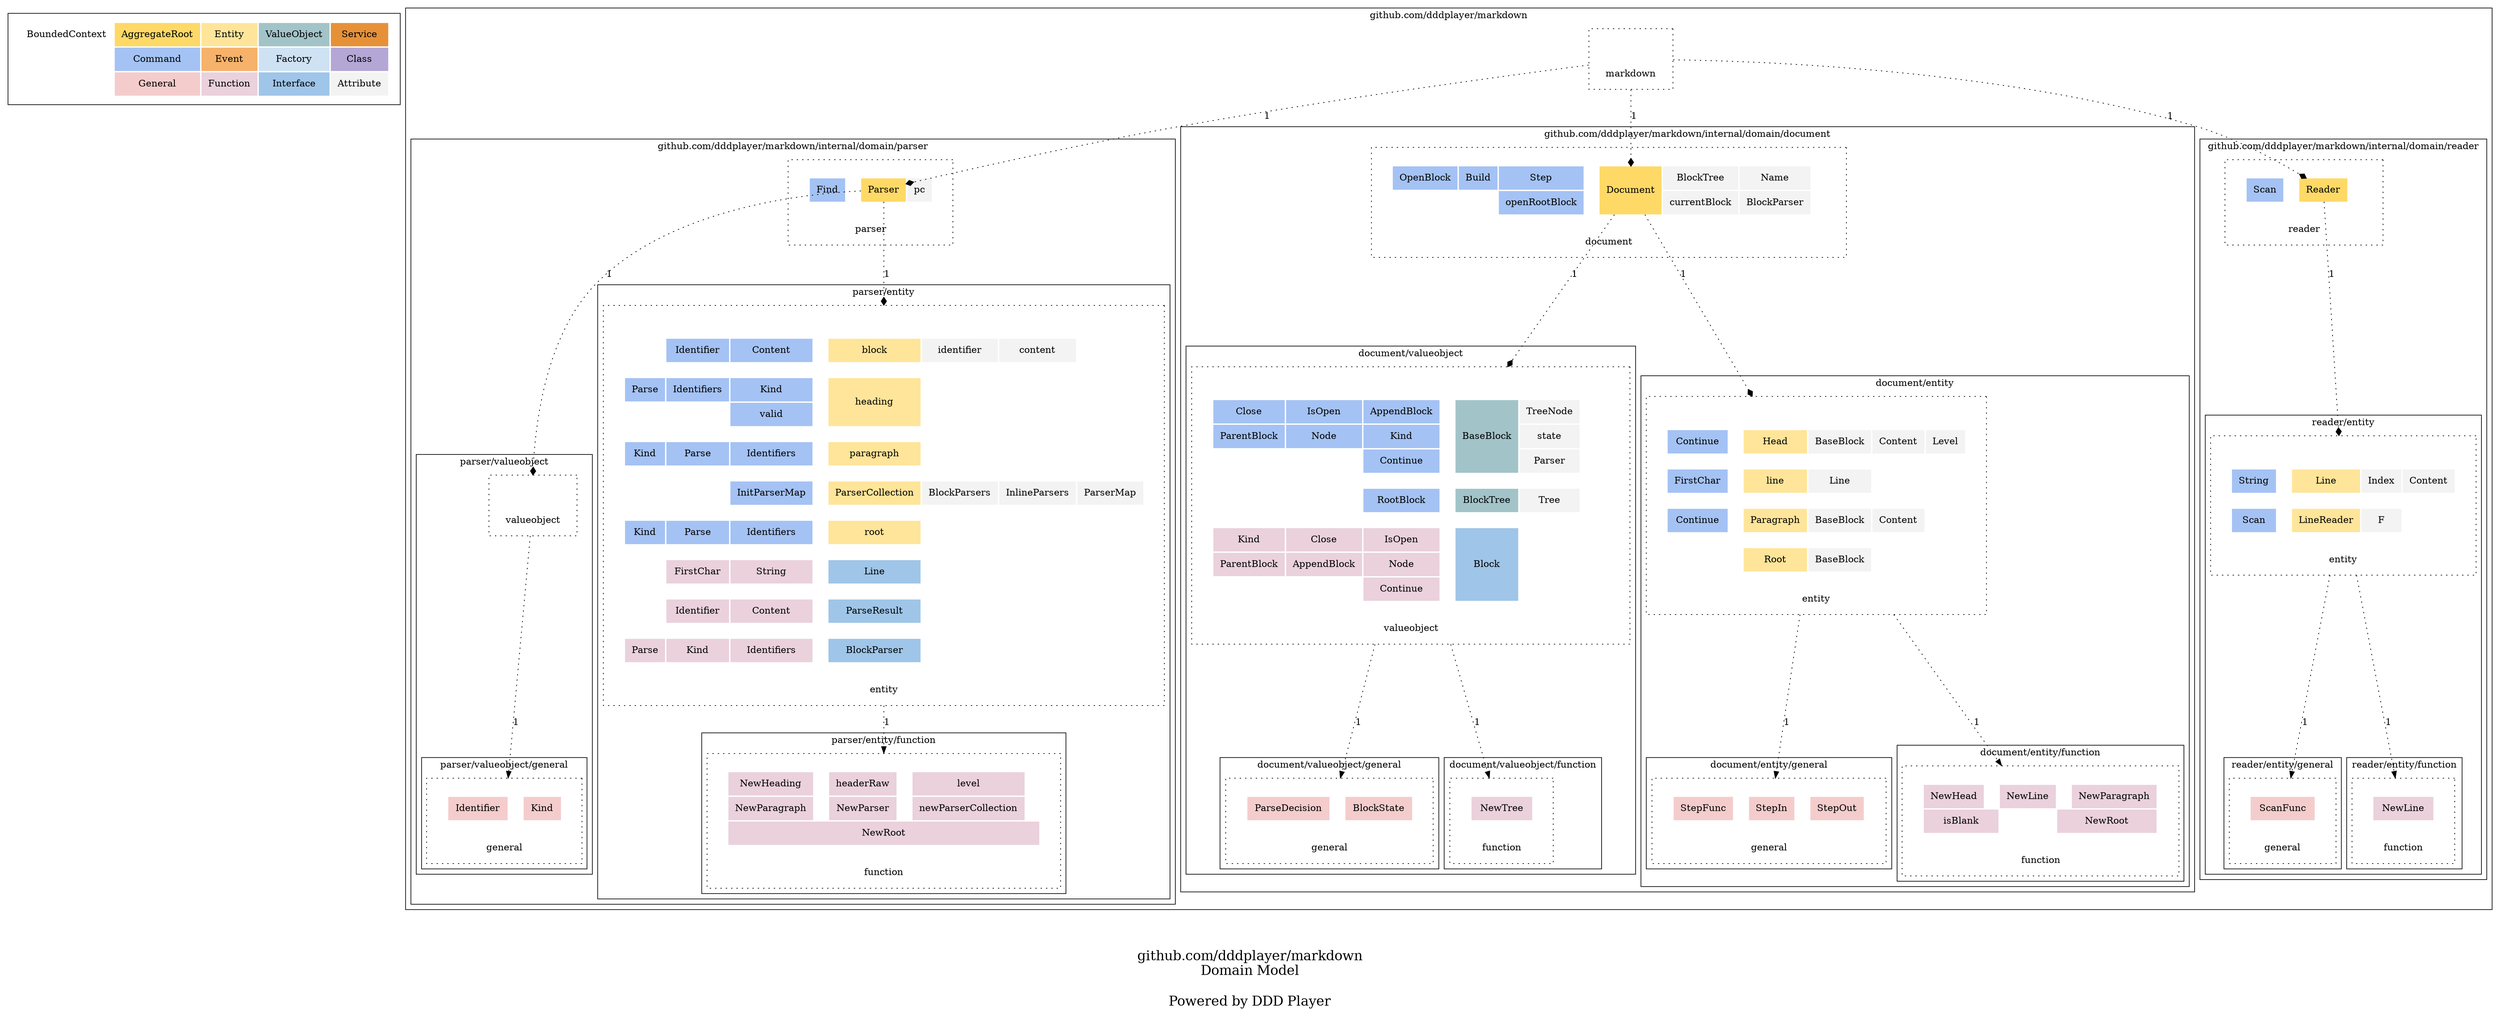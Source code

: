 digraph {
	node [style=dotted shape=rect]

    subgraph cluster_ddd_concept{
		node [color=white]

        ddd_concept [label=<
        <table border="0" cellpadding="10">
		<tr>
			<td bgcolor="#ffffff00" rowspan="1" colspan="1">BoundedContext</td>
			<td bgcolor="#ffd966ff" rowspan="1" colspan="1">AggregateRoot</td>
			<td bgcolor="#ffe599ff" rowspan="1" colspan="1">Entity</td>
			<td bgcolor="#a2c4c9ff" rowspan="1" colspan="1">ValueObject</td>
			<td bgcolor="#e69138ff" rowspan="1" colspan="1">Service</td>
		</tr>
		<tr>
			<td bgcolor="white" rowspan="1" colspan="1"></td>
			<td bgcolor="#a4c2f4ff" rowspan="1" colspan="1">Command</td>
			<td bgcolor="#f6b26bff" rowspan="1" colspan="1">Event</td>
			<td bgcolor="#cfe2f3ff" rowspan="1" colspan="1">Factory</td>
			<td bgcolor="#b4a7d6ff" rowspan="1" colspan="1">Class</td>
			
		</tr>
		<tr>
			<td bgcolor="white" rowspan="1" colspan="1"></td>
			<td bgcolor="#f4ccccff" rowspan="1" colspan="1">General</td>
			<td bgcolor="#ead1dcff" rowspan="1" colspan="1">Function</td>
			<td bgcolor="#9fc5e8ff" rowspan="1" colspan="1">Interface</td>
			<td bgcolor="#f3f3f3ff" rowspan="1" colspan="1">Attribute</td>
		</tr>
        </table>
        > ]
	}

    
		subgraph cluster_dcXRFqY {
	
		
    	dcXRFqY [label=<
        <table border="0" cellpadding="10">
			
				<tr>
		
			<td port="first_blank_row" bgcolor="white" rowspan="1" colspan="1"></td>
	</tr>
				<tr>
		
			<td port="" bgcolor="white" rowspan="1" colspan="1"></td>
	</tr>
				<tr>
		
			<td port="" bgcolor="white" rowspan="1" colspan="6">markdown</td>
	</tr>
        </table>
        > ]
	

	label = "github.com/dddplayer/markdown"

	
		subgraph cluster_deDS3Ut {
	
		
    	deDS3Ut [label=<
        <table border="0" cellpadding="10">
			
				<tr>
		
			<td port="first_blank_row" bgcolor="white" rowspan="1" colspan="1"></td>
	</tr>
				<tr>
		
			<td port="" bgcolor="white" rowspan="1" colspan="1"></td>
			<td port="ddVtCIW" bgcolor="#a4c2f4ff" rowspan="1" colspan="1">Find</td>
			<td port="" bgcolor="white" rowspan="1" colspan="1"></td>
			<td port="dels9Bm" bgcolor="#ffd966ff" rowspan="1" colspan="1">Parser</td>
			<td port="dcIDnks" bgcolor="#f3f3f3ff" rowspan="1" colspan="1">pc</td>
			<td port="" bgcolor="white" rowspan="1" colspan="1"></td>
	</tr>
				<tr>
		
			<td port="" bgcolor="white" rowspan="1" colspan="1"></td>
	</tr>
				<tr>
		
			<td port="" bgcolor="white" rowspan="1" colspan="6">parser</td>
	</tr>
        </table>
        > ]
	

	label = "github.com/dddplayer/markdown/internal/domain/parser"

	
		subgraph cluster_dcZ3jeV {
	
		
    	dcZ3jeV [label=<
        <table border="0" cellpadding="10">
			
				<tr>
		
			<td port="first_blank_row" bgcolor="white" rowspan="1" colspan="1"></td>
	</tr>
				<tr>
		
			<td port="" bgcolor="white" rowspan="1" colspan="1"></td>
	</tr>
				<tr>
		
			<td port="" bgcolor="white" rowspan="1" colspan="6">valueobject</td>
	</tr>
        </table>
        > ]
	

	label = "parser/valueobject"

	
		subgraph cluster_dQjFPA {
	
		
    	dQjFPA [label=<
        <table border="0" cellpadding="10">
			
				<tr>
		
			<td port="first_blank_row" bgcolor="white" rowspan="1" colspan="1"></td>
	</tr>
				<tr>
		
			<td port="" bgcolor="white" rowspan="1" colspan="1"></td>
			<td port="dedNNTn" bgcolor="#f4ccccff" rowspan="1" colspan="2">Identifier</td>
			<td port="" bgcolor="white" rowspan="1" colspan="1"></td>
			<td port="ddPXzJG" bgcolor="#f4ccccff" rowspan="1" colspan="2">Kind</td>
			<td port="" bgcolor="white" rowspan="1" colspan="1"></td>
	</tr>
				<tr>
		
			<td port="" bgcolor="white" rowspan="1" colspan="1"></td>
	</tr>
				<tr>
		
			<td port="" bgcolor="white" rowspan="1" colspan="7">general</td>
	</tr>
        </table>
        > ]
	

	label = "parser/valueobject/general"

	
    }
    }
		subgraph cluster_ddDgycm {
	
		
    	ddDgycm [label=<
        <table border="0" cellpadding="10">
			
				<tr>
		
			<td port="first_blank_row" bgcolor="white" rowspan="1" colspan="1"></td>
	</tr>
				<tr>
		
			<td port="" bgcolor="white" rowspan="1" colspan="1"></td>
	</tr>
				<tr>
		
			<td port="" bgcolor="white" rowspan="1" colspan="1"></td>
			<td port="" bgcolor="white" rowspan="1" colspan="1"></td>
			<td port="ddn7S2a" bgcolor="#a4c2f4ff" rowspan="1" colspan="1">Identifier</td>
			<td port="defxb5w" bgcolor="#a4c2f4ff" rowspan="1" colspan="1">Content</td>
			<td port="" bgcolor="white" rowspan="1" colspan="1"></td>
			<td port="ddhuHCw" bgcolor="#ffe599ff" rowspan="1" colspan="1">block</td>
			<td port="dcWz0xI" bgcolor="#f3f3f3ff" rowspan="1" colspan="1">identifier</td>
			<td port="dbgmxEG" bgcolor="#f3f3f3ff" rowspan="1" colspan="1">content</td>
			<td port="" bgcolor="white" rowspan="1" colspan="1"></td>
			<td port="" bgcolor="white" rowspan="1" colspan="1"></td>
	</tr>
				<tr>
		
			<td port="" bgcolor="white" rowspan="1" colspan="1"></td>
	</tr>
				<tr>
		
			<td port="" bgcolor="white" rowspan="1" colspan="1"></td>
			<td port="ddKYiDB" bgcolor="#a4c2f4ff" rowspan="1" colspan="1">Parse</td>
			<td port="dbOfUrC" bgcolor="#a4c2f4ff" rowspan="1" colspan="1">Identifiers</td>
			<td port="dbBCVxc" bgcolor="#a4c2f4ff" rowspan="1" colspan="1">Kind</td>
			<td port="" bgcolor="white" rowspan="1" colspan="1"></td>
			<td port="dPM8K9" bgcolor="#ffe599ff" rowspan="2" colspan="1">heading</td>
			<td port="" bgcolor="white" rowspan="1" colspan="1"></td>
			<td port="" bgcolor="white" rowspan="1" colspan="1"></td>
			<td port="" bgcolor="white" rowspan="1" colspan="1"></td>
			<td port="" bgcolor="white" rowspan="1" colspan="1"></td>
	</tr>
				<tr>
		
			<td port="" bgcolor="white" rowspan="1" colspan="1"></td>
			<td port="" bgcolor="white" rowspan="1" colspan="1"></td>
			<td port="" bgcolor="white" rowspan="1" colspan="1"></td>
			<td port="dg0YMe" bgcolor="#a4c2f4ff" rowspan="1" colspan="1">valid</td>
			<td port="" bgcolor="white" rowspan="1" colspan="1"></td>
			<td port="" bgcolor="white" rowspan="1" colspan="1"></td>
			<td port="" bgcolor="white" rowspan="1" colspan="1"></td>
			<td port="" bgcolor="white" rowspan="1" colspan="1"></td>
			<td port="" bgcolor="white" rowspan="1" colspan="1"></td>
	</tr>
				<tr>
		
			<td port="" bgcolor="white" rowspan="1" colspan="1"></td>
	</tr>
				<tr>
		
			<td port="" bgcolor="white" rowspan="1" colspan="1"></td>
			<td port="der9Xw0" bgcolor="#a4c2f4ff" rowspan="1" colspan="1">Kind</td>
			<td port="db5RjLt" bgcolor="#a4c2f4ff" rowspan="1" colspan="1">Parse</td>
			<td port="dcVGk3m" bgcolor="#a4c2f4ff" rowspan="1" colspan="1">Identifiers</td>
			<td port="" bgcolor="white" rowspan="1" colspan="1"></td>
			<td port="dbpcJiT" bgcolor="#ffe599ff" rowspan="1" colspan="1">paragraph</td>
			<td port="" bgcolor="white" rowspan="1" colspan="1"></td>
			<td port="" bgcolor="white" rowspan="1" colspan="1"></td>
			<td port="" bgcolor="white" rowspan="1" colspan="1"></td>
			<td port="" bgcolor="white" rowspan="1" colspan="1"></td>
	</tr>
				<tr>
		
			<td port="" bgcolor="white" rowspan="1" colspan="1"></td>
	</tr>
				<tr>
		
			<td port="" bgcolor="white" rowspan="1" colspan="1"></td>
			<td port="" bgcolor="white" rowspan="1" colspan="1"></td>
			<td port="" bgcolor="white" rowspan="1" colspan="1"></td>
			<td port="dsFz7Q" bgcolor="#a4c2f4ff" rowspan="1" colspan="1">InitParserMap</td>
			<td port="" bgcolor="white" rowspan="1" colspan="1"></td>
			<td port="ddO1Ey6" bgcolor="#ffe599ff" rowspan="1" colspan="1">ParserCollection</td>
			<td port="dd9EiCe" bgcolor="#f3f3f3ff" rowspan="1" colspan="1">BlockParsers</td>
			<td port="dbMfhj0" bgcolor="#f3f3f3ff" rowspan="1" colspan="1">InlineParsers</td>
			<td port="ddYluRK" bgcolor="#f3f3f3ff" rowspan="1" colspan="1">ParserMap</td>
			<td port="" bgcolor="white" rowspan="1" colspan="1"></td>
	</tr>
				<tr>
		
			<td port="" bgcolor="white" rowspan="1" colspan="1"></td>
	</tr>
				<tr>
		
			<td port="" bgcolor="white" rowspan="1" colspan="1"></td>
			<td port="ddp1xYW" bgcolor="#a4c2f4ff" rowspan="1" colspan="1">Kind</td>
			<td port="d46CE9" bgcolor="#a4c2f4ff" rowspan="1" colspan="1">Parse</td>
			<td port="dbgTNck" bgcolor="#a4c2f4ff" rowspan="1" colspan="1">Identifiers</td>
			<td port="" bgcolor="white" rowspan="1" colspan="1"></td>
			<td port="dcvYPN" bgcolor="#ffe599ff" rowspan="1" colspan="1">root</td>
			<td port="" bgcolor="white" rowspan="1" colspan="1"></td>
			<td port="" bgcolor="white" rowspan="1" colspan="1"></td>
			<td port="" bgcolor="white" rowspan="1" colspan="1"></td>
			<td port="" bgcolor="white" rowspan="1" colspan="1"></td>
	</tr>
				<tr>
		
			<td port="" bgcolor="white" rowspan="1" colspan="1"></td>
	</tr>
				<tr>
		
			<td port="" bgcolor="white" rowspan="1" colspan="1"></td>
			<td port="" bgcolor="white" rowspan="1" colspan="1"></td>
			<td port="dbwfPlK" bgcolor="#ead1dcff" rowspan="1" colspan="1">FirstChar</td>
			<td port="dJT6yb" bgcolor="#ead1dcff" rowspan="1" colspan="1">String</td>
			<td port="" bgcolor="white" rowspan="1" colspan="1"></td>
			<td port="dwHSw7" bgcolor="#9fc5e8ff" rowspan="1" colspan="1">Line</td>
			<td port="" bgcolor="white" rowspan="1" colspan="1"></td>
			<td port="" bgcolor="white" rowspan="1" colspan="1"></td>
			<td port="" bgcolor="white" rowspan="1" colspan="1"></td>
			<td port="" bgcolor="white" rowspan="1" colspan="1"></td>
	</tr>
				<tr>
		
			<td port="" bgcolor="white" rowspan="1" colspan="1"></td>
	</tr>
				<tr>
		
			<td port="" bgcolor="white" rowspan="1" colspan="1"></td>
			<td port="" bgcolor="white" rowspan="1" colspan="1"></td>
			<td port="dbbpLM9" bgcolor="#ead1dcff" rowspan="1" colspan="1">Identifier</td>
			<td port="dccsAjP" bgcolor="#ead1dcff" rowspan="1" colspan="1">Content</td>
			<td port="" bgcolor="white" rowspan="1" colspan="1"></td>
			<td port="dc0sMT3" bgcolor="#9fc5e8ff" rowspan="1" colspan="1">ParseResult</td>
			<td port="" bgcolor="white" rowspan="1" colspan="1"></td>
			<td port="" bgcolor="white" rowspan="1" colspan="1"></td>
			<td port="" bgcolor="white" rowspan="1" colspan="1"></td>
			<td port="" bgcolor="white" rowspan="1" colspan="1"></td>
	</tr>
				<tr>
		
			<td port="" bgcolor="white" rowspan="1" colspan="1"></td>
	</tr>
				<tr>
		
			<td port="" bgcolor="white" rowspan="1" colspan="1"></td>
			<td port="ddrSOrd" bgcolor="#ead1dcff" rowspan="1" colspan="1">Parse</td>
			<td port="dcdrFFA" bgcolor="#ead1dcff" rowspan="1" colspan="1">Kind</td>
			<td port="demLwjm" bgcolor="#ead1dcff" rowspan="1" colspan="1">Identifiers</td>
			<td port="" bgcolor="white" rowspan="1" colspan="1"></td>
			<td port="ddHKdi5" bgcolor="#9fc5e8ff" rowspan="1" colspan="1">BlockParser</td>
			<td port="" bgcolor="white" rowspan="1" colspan="1"></td>
			<td port="" bgcolor="white" rowspan="1" colspan="1"></td>
			<td port="" bgcolor="white" rowspan="1" colspan="1"></td>
			<td port="" bgcolor="white" rowspan="1" colspan="1"></td>
	</tr>
				<tr>
		
			<td port="" bgcolor="white" rowspan="1" colspan="1"></td>
	</tr>
				<tr>
		
			<td port="" bgcolor="white" rowspan="1" colspan="10">entity</td>
	</tr>
        </table>
        > ]
	

	label = "parser/entity"

	
		subgraph cluster_ddn3Ohp {
	
		
    	ddn3Ohp [label=<
        <table border="0" cellpadding="10">
			
				<tr>
		
			<td port="first_blank_row" bgcolor="white" rowspan="1" colspan="1"></td>
	</tr>
				<tr>
		
			<td port="" bgcolor="white" rowspan="1" colspan="1"></td>
			<td port="dc2UIsv" bgcolor="#ead1dcff" rowspan="1" colspan="1">NewHeading</td>
			<td port="" bgcolor="white" rowspan="1" colspan="1"></td>
			<td port="dd4aE9y" bgcolor="#ead1dcff" rowspan="1" colspan="1">headerRaw</td>
			<td port="" bgcolor="white" rowspan="1" colspan="1"></td>
			<td port="dd1ItSz" bgcolor="#ead1dcff" rowspan="1" colspan="1">level</td>
			<td port="" bgcolor="white" rowspan="1" colspan="1"></td>
	</tr>
				<tr>
		
			<td port="" bgcolor="white" rowspan="1" colspan="1"></td>
			<td port="dccblPd" bgcolor="#ead1dcff" rowspan="1" colspan="1">NewParagraph</td>
			<td port="" bgcolor="white" rowspan="1" colspan="1"></td>
			<td port="ddvXwkI" bgcolor="#ead1dcff" rowspan="1" colspan="1">NewParser</td>
			<td port="" bgcolor="white" rowspan="1" colspan="1"></td>
			<td port="dbTKzH0" bgcolor="#ead1dcff" rowspan="1" colspan="1">newParserCollection</td>
			<td port="" bgcolor="white" rowspan="1" colspan="1"></td>
	</tr>
				<tr>
		
			<td port="" bgcolor="white" rowspan="1" colspan="1"></td>
			<td port="dd1qCVN" bgcolor="#ead1dcff" rowspan="1" colspan="6">NewRoot</td>
			<td port="" bgcolor="white" rowspan="1" colspan="1"></td>
	</tr>
				<tr>
		
			<td port="" bgcolor="white" rowspan="1" colspan="1"></td>
	</tr>
				<tr>
		
			<td port="" bgcolor="white" rowspan="1" colspan="8">function</td>
	</tr>
        </table>
        > ]
	

	label = "parser/entity/function"

	
    }
    }
    }
		subgraph cluster_dbWrsun {
	
		
    	dbWrsun [label=<
        <table border="0" cellpadding="10">
			
				<tr>
		
			<td port="first_blank_row" bgcolor="white" rowspan="1" colspan="1"></td>
	</tr>
				<tr>
		
			<td port="" bgcolor="white" rowspan="1" colspan="1"></td>
			<td port="degLShM" bgcolor="#a4c2f4ff" rowspan="1" colspan="1">OpenBlock</td>
			<td port="ddGSn9p" bgcolor="#a4c2f4ff" rowspan="1" colspan="1">Build</td>
			<td port="def0c21" bgcolor="#a4c2f4ff" rowspan="1" colspan="1">Step</td>
			<td port="" bgcolor="white" rowspan="1" colspan="1"></td>
			<td port="ddmmAHi" bgcolor="#ffd966ff" rowspan="2" colspan="1">Document</td>
			<td port="dbBuszM" bgcolor="#f3f3f3ff" rowspan="1" colspan="1">BlockTree</td>
			<td port="dehsg5c" bgcolor="#f3f3f3ff" rowspan="1" colspan="1">Name</td>
			<td port="" bgcolor="white" rowspan="1" colspan="1"></td>
			<td port="" bgcolor="white" rowspan="1" colspan="1"></td>
	</tr>
				<tr>
		
			<td port="" bgcolor="white" rowspan="1" colspan="1"></td>
			<td port="" bgcolor="white" rowspan="1" colspan="1"></td>
			<td port="" bgcolor="white" rowspan="1" colspan="1"></td>
			<td port="dRMPN2" bgcolor="#a4c2f4ff" rowspan="1" colspan="1">openRootBlock</td>
			<td port="" bgcolor="white" rowspan="1" colspan="1"></td>
			<td port="dKViVB" bgcolor="#f3f3f3ff" rowspan="1" colspan="1">currentBlock</td>
			<td port="dbJ192l" bgcolor="#f3f3f3ff" rowspan="1" colspan="1">BlockParser</td>
			<td port="" bgcolor="white" rowspan="1" colspan="1"></td>
			<td port="" bgcolor="white" rowspan="1" colspan="1"></td>
	</tr>
				<tr>
		
			<td port="" bgcolor="white" rowspan="1" colspan="1"></td>
	</tr>
				<tr>
		
			<td port="" bgcolor="white" rowspan="1" colspan="10">document</td>
	</tr>
        </table>
        > ]
	

	label = "github.com/dddplayer/markdown/internal/domain/document"

	
		subgraph cluster_dePZUtZ {
	
		
    	dePZUtZ [label=<
        <table border="0" cellpadding="10">
			
				<tr>
		
			<td port="first_blank_row" bgcolor="white" rowspan="1" colspan="1"></td>
	</tr>
				<tr>
		
			<td port="" bgcolor="white" rowspan="1" colspan="1"></td>
	</tr>
				<tr>
		
			<td port="" bgcolor="white" rowspan="1" colspan="1"></td>
			<td port="dwUicd" bgcolor="#a4c2f4ff" rowspan="1" colspan="1">Close</td>
			<td port="dcNyEt7" bgcolor="#a4c2f4ff" rowspan="1" colspan="1">IsOpen</td>
			<td port="dPDXji" bgcolor="#a4c2f4ff" rowspan="1" colspan="1">AppendBlock</td>
			<td port="" bgcolor="white" rowspan="1" colspan="1"></td>
			<td port="deOh6a0" bgcolor="#a2c4c9ff" rowspan="3" colspan="1">BaseBlock</td>
			<td port="duPPoH" bgcolor="#f3f3f3ff" rowspan="1" colspan="1">TreeNode</td>
			<td port="" bgcolor="white" rowspan="1" colspan="1"></td>
			<td port="" bgcolor="white" rowspan="1" colspan="1"></td>
			<td port="" bgcolor="white" rowspan="1" colspan="1"></td>
	</tr>
				<tr>
		
			<td port="" bgcolor="white" rowspan="1" colspan="1"></td>
			<td port="dRJjNO" bgcolor="#a4c2f4ff" rowspan="1" colspan="1">ParentBlock</td>
			<td port="ddjauDJ" bgcolor="#a4c2f4ff" rowspan="1" colspan="1">Node</td>
			<td port="dbskFDT" bgcolor="#a4c2f4ff" rowspan="1" colspan="1">Kind</td>
			<td port="" bgcolor="white" rowspan="1" colspan="1"></td>
			<td port="dcIhUDS" bgcolor="#f3f3f3ff" rowspan="1" colspan="1">state</td>
			<td port="" bgcolor="white" rowspan="1" colspan="1"></td>
			<td port="" bgcolor="white" rowspan="1" colspan="1"></td>
			<td port="" bgcolor="white" rowspan="1" colspan="1"></td>
	</tr>
				<tr>
		
			<td port="" bgcolor="white" rowspan="1" colspan="1"></td>
			<td port="" bgcolor="white" rowspan="1" colspan="1"></td>
			<td port="" bgcolor="white" rowspan="1" colspan="1"></td>
			<td port="dcKLRFA" bgcolor="#a4c2f4ff" rowspan="1" colspan="1">Continue</td>
			<td port="" bgcolor="white" rowspan="1" colspan="1"></td>
			<td port="dKLRtq" bgcolor="#f3f3f3ff" rowspan="1" colspan="1">Parser</td>
			<td port="" bgcolor="white" rowspan="1" colspan="1"></td>
			<td port="" bgcolor="white" rowspan="1" colspan="1"></td>
			<td port="" bgcolor="white" rowspan="1" colspan="1"></td>
	</tr>
				<tr>
		
			<td port="" bgcolor="white" rowspan="1" colspan="1"></td>
	</tr>
				<tr>
		
			<td port="" bgcolor="white" rowspan="1" colspan="1"></td>
			<td port="" bgcolor="white" rowspan="1" colspan="1"></td>
			<td port="" bgcolor="white" rowspan="1" colspan="1"></td>
			<td port="dclysyH" bgcolor="#a4c2f4ff" rowspan="1" colspan="1">RootBlock</td>
			<td port="" bgcolor="white" rowspan="1" colspan="1"></td>
			<td port="ddrV9X1" bgcolor="#a2c4c9ff" rowspan="1" colspan="1">BlockTree</td>
			<td port="ddEIESy" bgcolor="#f3f3f3ff" rowspan="1" colspan="1">Tree</td>
			<td port="" bgcolor="white" rowspan="1" colspan="1"></td>
			<td port="" bgcolor="white" rowspan="1" colspan="1"></td>
			<td port="" bgcolor="white" rowspan="1" colspan="1"></td>
	</tr>
				<tr>
		
			<td port="" bgcolor="white" rowspan="1" colspan="1"></td>
	</tr>
				<tr>
		
			<td port="" bgcolor="white" rowspan="1" colspan="1"></td>
			<td port="dcD1wfq" bgcolor="#ead1dcff" rowspan="1" colspan="1">Kind</td>
			<td port="dd3WMpE" bgcolor="#ead1dcff" rowspan="1" colspan="1">Close</td>
			<td port="dc6ZRZo" bgcolor="#ead1dcff" rowspan="1" colspan="1">IsOpen</td>
			<td port="" bgcolor="white" rowspan="1" colspan="1"></td>
			<td port="durxQJ" bgcolor="#9fc5e8ff" rowspan="3" colspan="1">Block</td>
			<td port="" bgcolor="white" rowspan="1" colspan="1"></td>
			<td port="" bgcolor="white" rowspan="1" colspan="1"></td>
			<td port="" bgcolor="white" rowspan="1" colspan="1"></td>
			<td port="" bgcolor="white" rowspan="1" colspan="1"></td>
	</tr>
				<tr>
		
			<td port="" bgcolor="white" rowspan="1" colspan="1"></td>
			<td port="dd5a5YL" bgcolor="#ead1dcff" rowspan="1" colspan="1">ParentBlock</td>
			<td port="dexA1E1" bgcolor="#ead1dcff" rowspan="1" colspan="1">AppendBlock</td>
			<td port="dvkH9M" bgcolor="#ead1dcff" rowspan="1" colspan="1">Node</td>
			<td port="" bgcolor="white" rowspan="1" colspan="1"></td>
			<td port="" bgcolor="white" rowspan="1" colspan="1"></td>
			<td port="" bgcolor="white" rowspan="1" colspan="1"></td>
			<td port="" bgcolor="white" rowspan="1" colspan="1"></td>
			<td port="" bgcolor="white" rowspan="1" colspan="1"></td>
	</tr>
				<tr>
		
			<td port="" bgcolor="white" rowspan="1" colspan="1"></td>
			<td port="" bgcolor="white" rowspan="1" colspan="1"></td>
			<td port="" bgcolor="white" rowspan="1" colspan="1"></td>
			<td port="dbezHKH" bgcolor="#ead1dcff" rowspan="1" colspan="1">Continue</td>
			<td port="" bgcolor="white" rowspan="1" colspan="1"></td>
			<td port="" bgcolor="white" rowspan="1" colspan="1"></td>
			<td port="" bgcolor="white" rowspan="1" colspan="1"></td>
			<td port="" bgcolor="white" rowspan="1" colspan="1"></td>
			<td port="" bgcolor="white" rowspan="1" colspan="1"></td>
	</tr>
				<tr>
		
			<td port="" bgcolor="white" rowspan="1" colspan="1"></td>
	</tr>
				<tr>
		
			<td port="" bgcolor="white" rowspan="1" colspan="10">valueobject</td>
	</tr>
        </table>
        > ]
	

	label = "document/valueobject"

	
		subgraph cluster_ddCUVMU {
	
		
    	ddCUVMU [label=<
        <table border="0" cellpadding="10">
			
				<tr>
		
			<td port="first_blank_row" bgcolor="white" rowspan="1" colspan="1"></td>
	</tr>
				<tr>
		
			<td port="" bgcolor="white" rowspan="1" colspan="1"></td>
			<td port="delLULH" bgcolor="#f4ccccff" rowspan="1" colspan="2">ParseDecision</td>
			<td port="" bgcolor="white" rowspan="1" colspan="1"></td>
			<td port="db6z2vU" bgcolor="#f4ccccff" rowspan="1" colspan="2">BlockState</td>
			<td port="" bgcolor="white" rowspan="1" colspan="1"></td>
	</tr>
				<tr>
		
			<td port="" bgcolor="white" rowspan="1" colspan="1"></td>
	</tr>
				<tr>
		
			<td port="" bgcolor="white" rowspan="1" colspan="7">general</td>
	</tr>
        </table>
        > ]
	

	label = "document/valueobject/general"

	
    }
		subgraph cluster_dcrE5Og {
	
		
    	dcrE5Og [label=<
        <table border="0" cellpadding="10">
			
				<tr>
		
			<td port="first_blank_row" bgcolor="white" rowspan="1" colspan="1"></td>
	</tr>
				<tr>
		
			<td port="" bgcolor="white" rowspan="1" colspan="1"></td>
			<td port="dccNxVY" bgcolor="#ead1dcff" rowspan="1" colspan="4">NewTree</td>
			<td port="" bgcolor="white" rowspan="1" colspan="1"></td>
	</tr>
				<tr>
		
			<td port="" bgcolor="white" rowspan="1" colspan="1"></td>
	</tr>
				<tr>
		
			<td port="" bgcolor="white" rowspan="1" colspan="6">function</td>
	</tr>
        </table>
        > ]
	

	label = "document/valueobject/function"

	
    }
    }
		subgraph cluster_dcX1QEI {
	
		
    	dcX1QEI [label=<
        <table border="0" cellpadding="10">
			
				<tr>
		
			<td port="first_blank_row" bgcolor="white" rowspan="1" colspan="1"></td>
	</tr>
				<tr>
		
			<td port="" bgcolor="white" rowspan="1" colspan="1"></td>
	</tr>
				<tr>
		
			<td port="" bgcolor="white" rowspan="1" colspan="1"></td>
			<td port="deeerbr" bgcolor="#a4c2f4ff" rowspan="1" colspan="1">Continue</td>
			<td port="" bgcolor="white" rowspan="1" colspan="1"></td>
			<td port="dblQgXB" bgcolor="#ffe599ff" rowspan="1" colspan="1">Head</td>
			<td port="deJ038K" bgcolor="#f3f3f3ff" rowspan="1" colspan="1">BaseBlock</td>
			<td port="dbMDQMV" bgcolor="#f3f3f3ff" rowspan="1" colspan="1">Content</td>
			<td port="dhLnvw" bgcolor="#f3f3f3ff" rowspan="1" colspan="1">Level</td>
			<td port="" bgcolor="white" rowspan="1" colspan="1"></td>
	</tr>
				<tr>
		
			<td port="" bgcolor="white" rowspan="1" colspan="1"></td>
	</tr>
				<tr>
		
			<td port="" bgcolor="white" rowspan="1" colspan="1"></td>
			<td port="dd3yI76" bgcolor="#a4c2f4ff" rowspan="1" colspan="1">FirstChar</td>
			<td port="" bgcolor="white" rowspan="1" colspan="1"></td>
			<td port="ddVPBsX" bgcolor="#ffe599ff" rowspan="1" colspan="1">line</td>
			<td port="dbzMbqu" bgcolor="#f3f3f3ff" rowspan="1" colspan="1">Line</td>
			<td port="" bgcolor="white" rowspan="1" colspan="1"></td>
			<td port="" bgcolor="white" rowspan="1" colspan="1"></td>
			<td port="" bgcolor="white" rowspan="1" colspan="1"></td>
	</tr>
				<tr>
		
			<td port="" bgcolor="white" rowspan="1" colspan="1"></td>
	</tr>
				<tr>
		
			<td port="" bgcolor="white" rowspan="1" colspan="1"></td>
			<td port="dbscxoz" bgcolor="#a4c2f4ff" rowspan="1" colspan="1">Continue</td>
			<td port="" bgcolor="white" rowspan="1" colspan="1"></td>
			<td port="dcbWkbb" bgcolor="#ffe599ff" rowspan="1" colspan="1">Paragraph</td>
			<td port="du5p0U" bgcolor="#f3f3f3ff" rowspan="1" colspan="1">BaseBlock</td>
			<td port="dbcDZ2L" bgcolor="#f3f3f3ff" rowspan="1" colspan="1">Content</td>
			<td port="" bgcolor="white" rowspan="1" colspan="1"></td>
			<td port="" bgcolor="white" rowspan="1" colspan="1"></td>
	</tr>
				<tr>
		
			<td port="" bgcolor="white" rowspan="1" colspan="1"></td>
	</tr>
				<tr>
		
			<td port="" bgcolor="white" rowspan="1" colspan="1"></td>
			<td port="" bgcolor="white" rowspan="1" colspan="1"></td>
			<td port="" bgcolor="white" rowspan="1" colspan="1"></td>
			<td port="dd0u5EF" bgcolor="#ffe599ff" rowspan="1" colspan="1">Root</td>
			<td port="dbiRprO" bgcolor="#f3f3f3ff" rowspan="1" colspan="1">BaseBlock</td>
			<td port="" bgcolor="white" rowspan="1" colspan="1"></td>
			<td port="" bgcolor="white" rowspan="1" colspan="1"></td>
			<td port="" bgcolor="white" rowspan="1" colspan="1"></td>
	</tr>
				<tr>
		
			<td port="" bgcolor="white" rowspan="1" colspan="1"></td>
	</tr>
				<tr>
		
			<td port="" bgcolor="white" rowspan="1" colspan="8">entity</td>
	</tr>
        </table>
        > ]
	

	label = "document/entity"

	
		subgraph cluster_ddXYotF {
	
		
    	ddXYotF [label=<
        <table border="0" cellpadding="10">
			
				<tr>
		
			<td port="first_blank_row" bgcolor="white" rowspan="1" colspan="1"></td>
	</tr>
				<tr>
		
			<td port="" bgcolor="white" rowspan="1" colspan="1"></td>
			<td port="ddG1TTb" bgcolor="#f4ccccff" rowspan="1" colspan="1">StepFunc</td>
			<td port="" bgcolor="white" rowspan="1" colspan="1"></td>
			<td port="dehYNaU" bgcolor="#f4ccccff" rowspan="1" colspan="1">StepIn</td>
			<td port="" bgcolor="white" rowspan="1" colspan="1"></td>
			<td port="dcCywpP" bgcolor="#f4ccccff" rowspan="1" colspan="1">StepOut</td>
			<td port="" bgcolor="white" rowspan="1" colspan="1"></td>
	</tr>
				<tr>
		
			<td port="" bgcolor="white" rowspan="1" colspan="1"></td>
	</tr>
				<tr>
		
			<td port="" bgcolor="white" rowspan="1" colspan="8">general</td>
	</tr>
        </table>
        > ]
	

	label = "document/entity/general"

	
    }
		subgraph cluster_deoEVWF {
	
		
    	deoEVWF [label=<
        <table border="0" cellpadding="10">
			
				<tr>
		
			<td port="first_blank_row" bgcolor="white" rowspan="1" colspan="1"></td>
	</tr>
				<tr>
		
			<td port="" bgcolor="white" rowspan="1" colspan="1"></td>
			<td port="dbKkRJl" bgcolor="#ead1dcff" rowspan="1" colspan="1">NewHead</td>
			<td port="" bgcolor="white" rowspan="1" colspan="1"></td>
			<td port="dbRiMXl" bgcolor="#ead1dcff" rowspan="1" colspan="1">NewLine</td>
			<td port="" bgcolor="white" rowspan="1" colspan="1"></td>
			<td port="ddAIHQN" bgcolor="#ead1dcff" rowspan="1" colspan="1">NewParagraph</td>
			<td port="" bgcolor="white" rowspan="1" colspan="1"></td>
	</tr>
				<tr>
		
			<td port="" bgcolor="white" rowspan="1" colspan="1"></td>
			<td port="djzbSF" bgcolor="#ead1dcff" rowspan="1" colspan="2">isBlank</td>
			<td port="" bgcolor="white" rowspan="1" colspan="1"></td>
			<td port="dbtww2R" bgcolor="#ead1dcff" rowspan="1" colspan="2">NewRoot</td>
			<td port="" bgcolor="white" rowspan="1" colspan="1"></td>
	</tr>
				<tr>
		
			<td port="" bgcolor="white" rowspan="1" colspan="1"></td>
	</tr>
				<tr>
		
			<td port="" bgcolor="white" rowspan="1" colspan="8">function</td>
	</tr>
        </table>
        > ]
	

	label = "document/entity/function"

	
    }
    }
    }
		subgraph cluster_dbPoIoJ {
	
		
    	dbPoIoJ [label=<
        <table border="0" cellpadding="10">
			
				<tr>
		
			<td port="first_blank_row" bgcolor="white" rowspan="1" colspan="1"></td>
	</tr>
				<tr>
		
			<td port="" bgcolor="white" rowspan="1" colspan="1"></td>
			<td port="ddd6MPW" bgcolor="#a4c2f4ff" rowspan="1" colspan="1">Scan</td>
			<td port="" bgcolor="white" rowspan="1" colspan="1"></td>
			<td port="dF3VHy" bgcolor="#ffd966ff" rowspan="1" colspan="1">Reader</td>
			<td port="" bgcolor="white" rowspan="1" colspan="1"></td>
			<td port="" bgcolor="white" rowspan="1" colspan="1"></td>
	</tr>
				<tr>
		
			<td port="" bgcolor="white" rowspan="1" colspan="1"></td>
	</tr>
				<tr>
		
			<td port="" bgcolor="white" rowspan="1" colspan="6">reader</td>
	</tr>
        </table>
        > ]
	

	label = "github.com/dddplayer/markdown/internal/domain/reader"

	
		subgraph cluster_dPHscO {
	
		
    	dPHscO [label=<
        <table border="0" cellpadding="10">
			
				<tr>
		
			<td port="first_blank_row" bgcolor="white" rowspan="1" colspan="1"></td>
	</tr>
				<tr>
		
			<td port="" bgcolor="white" rowspan="1" colspan="1"></td>
	</tr>
				<tr>
		
			<td port="" bgcolor="white" rowspan="1" colspan="1"></td>
			<td port="deialar" bgcolor="#a4c2f4ff" rowspan="1" colspan="1">String</td>
			<td port="" bgcolor="white" rowspan="1" colspan="1"></td>
			<td port="dceJsQV" bgcolor="#ffe599ff" rowspan="1" colspan="1">Line</td>
			<td port="ddJT38S" bgcolor="#f3f3f3ff" rowspan="1" colspan="1">Index</td>
			<td port="dbYbIUf" bgcolor="#f3f3f3ff" rowspan="1" colspan="1">Content</td>
			<td port="" bgcolor="white" rowspan="1" colspan="1"></td>
	</tr>
				<tr>
		
			<td port="" bgcolor="white" rowspan="1" colspan="1"></td>
	</tr>
				<tr>
		
			<td port="" bgcolor="white" rowspan="1" colspan="1"></td>
			<td port="d2wHdo" bgcolor="#a4c2f4ff" rowspan="1" colspan="1">Scan</td>
			<td port="" bgcolor="white" rowspan="1" colspan="1"></td>
			<td port="dbxmmye" bgcolor="#ffe599ff" rowspan="1" colspan="1">LineReader</td>
			<td port="dbwhcrN" bgcolor="#f3f3f3ff" rowspan="1" colspan="1">F</td>
			<td port="" bgcolor="white" rowspan="1" colspan="1"></td>
			<td port="" bgcolor="white" rowspan="1" colspan="1"></td>
	</tr>
				<tr>
		
			<td port="" bgcolor="white" rowspan="1" colspan="1"></td>
	</tr>
				<tr>
		
			<td port="" bgcolor="white" rowspan="1" colspan="7">entity</td>
	</tr>
        </table>
        > ]
	

	label = "reader/entity"

	
		subgraph cluster_dUfT0J {
	
		
    	dUfT0J [label=<
        <table border="0" cellpadding="10">
			
				<tr>
		
			<td port="first_blank_row" bgcolor="white" rowspan="1" colspan="1"></td>
	</tr>
				<tr>
		
			<td port="" bgcolor="white" rowspan="1" colspan="1"></td>
			<td port="ddOoLeE" bgcolor="#f4ccccff" rowspan="1" colspan="4">ScanFunc</td>
			<td port="" bgcolor="white" rowspan="1" colspan="1"></td>
	</tr>
				<tr>
		
			<td port="" bgcolor="white" rowspan="1" colspan="1"></td>
	</tr>
				<tr>
		
			<td port="" bgcolor="white" rowspan="1" colspan="6">general</td>
	</tr>
        </table>
        > ]
	

	label = "reader/entity/general"

	
    }
		subgraph cluster_dcj5Ec5 {
	
		
    	dcj5Ec5 [label=<
        <table border="0" cellpadding="10">
			
				<tr>
		
			<td port="first_blank_row" bgcolor="white" rowspan="1" colspan="1"></td>
	</tr>
				<tr>
		
			<td port="" bgcolor="white" rowspan="1" colspan="1"></td>
			<td port="dbPRgAt" bgcolor="#ead1dcff" rowspan="1" colspan="4">NewLine</td>
			<td port="" bgcolor="white" rowspan="1" colspan="1"></td>
	</tr>
				<tr>
		
			<td port="" bgcolor="white" rowspan="1" colspan="1"></td>
	</tr>
				<tr>
		
			<td port="" bgcolor="white" rowspan="1" colspan="6">function</td>
	</tr>
        </table>
        > ]
	

	label = "reader/entity/function"

	
    }
    }
    }
    }
		subgraph cluster_deDS3Ut {
	
		
    	deDS3Ut [label=<
        <table border="0" cellpadding="10">
			
				<tr>
		
			<td port="first_blank_row" bgcolor="white" rowspan="1" colspan="1"></td>
	</tr>
				<tr>
		
			<td port="" bgcolor="white" rowspan="1" colspan="1"></td>
			<td port="ddVtCIW" bgcolor="#a4c2f4ff" rowspan="1" colspan="1">Find</td>
			<td port="" bgcolor="white" rowspan="1" colspan="1"></td>
			<td port="dels9Bm" bgcolor="#ffd966ff" rowspan="1" colspan="1">Parser</td>
			<td port="dcIDnks" bgcolor="#f3f3f3ff" rowspan="1" colspan="1">pc</td>
			<td port="" bgcolor="white" rowspan="1" colspan="1"></td>
	</tr>
				<tr>
		
			<td port="" bgcolor="white" rowspan="1" colspan="1"></td>
	</tr>
				<tr>
		
			<td port="" bgcolor="white" rowspan="1" colspan="6">parser</td>
	</tr>
        </table>
        > ]
	

	label = "github.com/dddplayer/markdown/internal/domain/parser"

	
		subgraph cluster_dcZ3jeV {
	
		
    	dcZ3jeV [label=<
        <table border="0" cellpadding="10">
			
				<tr>
		
			<td port="first_blank_row" bgcolor="white" rowspan="1" colspan="1"></td>
	</tr>
				<tr>
		
			<td port="" bgcolor="white" rowspan="1" colspan="1"></td>
	</tr>
				<tr>
		
			<td port="" bgcolor="white" rowspan="1" colspan="6">valueobject</td>
	</tr>
        </table>
        > ]
	

	label = "parser/valueobject"

	
		subgraph cluster_dQjFPA {
	
		
    	dQjFPA [label=<
        <table border="0" cellpadding="10">
			
				<tr>
		
			<td port="first_blank_row" bgcolor="white" rowspan="1" colspan="1"></td>
	</tr>
				<tr>
		
			<td port="" bgcolor="white" rowspan="1" colspan="1"></td>
			<td port="dedNNTn" bgcolor="#f4ccccff" rowspan="1" colspan="2">Identifier</td>
			<td port="" bgcolor="white" rowspan="1" colspan="1"></td>
			<td port="ddPXzJG" bgcolor="#f4ccccff" rowspan="1" colspan="2">Kind</td>
			<td port="" bgcolor="white" rowspan="1" colspan="1"></td>
	</tr>
				<tr>
		
			<td port="" bgcolor="white" rowspan="1" colspan="1"></td>
	</tr>
				<tr>
		
			<td port="" bgcolor="white" rowspan="1" colspan="7">general</td>
	</tr>
        </table>
        > ]
	

	label = "parser/valueobject/general"

	
    }
    }
		subgraph cluster_ddDgycm {
	
		
    	ddDgycm [label=<
        <table border="0" cellpadding="10">
			
				<tr>
		
			<td port="first_blank_row" bgcolor="white" rowspan="1" colspan="1"></td>
	</tr>
				<tr>
		
			<td port="" bgcolor="white" rowspan="1" colspan="1"></td>
	</tr>
				<tr>
		
			<td port="" bgcolor="white" rowspan="1" colspan="1"></td>
			<td port="" bgcolor="white" rowspan="1" colspan="1"></td>
			<td port="ddn7S2a" bgcolor="#a4c2f4ff" rowspan="1" colspan="1">Identifier</td>
			<td port="defxb5w" bgcolor="#a4c2f4ff" rowspan="1" colspan="1">Content</td>
			<td port="" bgcolor="white" rowspan="1" colspan="1"></td>
			<td port="ddhuHCw" bgcolor="#ffe599ff" rowspan="1" colspan="1">block</td>
			<td port="dcWz0xI" bgcolor="#f3f3f3ff" rowspan="1" colspan="1">identifier</td>
			<td port="dbgmxEG" bgcolor="#f3f3f3ff" rowspan="1" colspan="1">content</td>
			<td port="" bgcolor="white" rowspan="1" colspan="1"></td>
			<td port="" bgcolor="white" rowspan="1" colspan="1"></td>
	</tr>
				<tr>
		
			<td port="" bgcolor="white" rowspan="1" colspan="1"></td>
	</tr>
				<tr>
		
			<td port="" bgcolor="white" rowspan="1" colspan="1"></td>
			<td port="ddKYiDB" bgcolor="#a4c2f4ff" rowspan="1" colspan="1">Parse</td>
			<td port="dbOfUrC" bgcolor="#a4c2f4ff" rowspan="1" colspan="1">Identifiers</td>
			<td port="dbBCVxc" bgcolor="#a4c2f4ff" rowspan="1" colspan="1">Kind</td>
			<td port="" bgcolor="white" rowspan="1" colspan="1"></td>
			<td port="dPM8K9" bgcolor="#ffe599ff" rowspan="2" colspan="1">heading</td>
			<td port="" bgcolor="white" rowspan="1" colspan="1"></td>
			<td port="" bgcolor="white" rowspan="1" colspan="1"></td>
			<td port="" bgcolor="white" rowspan="1" colspan="1"></td>
			<td port="" bgcolor="white" rowspan="1" colspan="1"></td>
	</tr>
				<tr>
		
			<td port="" bgcolor="white" rowspan="1" colspan="1"></td>
			<td port="" bgcolor="white" rowspan="1" colspan="1"></td>
			<td port="" bgcolor="white" rowspan="1" colspan="1"></td>
			<td port="dg0YMe" bgcolor="#a4c2f4ff" rowspan="1" colspan="1">valid</td>
			<td port="" bgcolor="white" rowspan="1" colspan="1"></td>
			<td port="" bgcolor="white" rowspan="1" colspan="1"></td>
			<td port="" bgcolor="white" rowspan="1" colspan="1"></td>
			<td port="" bgcolor="white" rowspan="1" colspan="1"></td>
			<td port="" bgcolor="white" rowspan="1" colspan="1"></td>
	</tr>
				<tr>
		
			<td port="" bgcolor="white" rowspan="1" colspan="1"></td>
	</tr>
				<tr>
		
			<td port="" bgcolor="white" rowspan="1" colspan="1"></td>
			<td port="der9Xw0" bgcolor="#a4c2f4ff" rowspan="1" colspan="1">Kind</td>
			<td port="db5RjLt" bgcolor="#a4c2f4ff" rowspan="1" colspan="1">Parse</td>
			<td port="dcVGk3m" bgcolor="#a4c2f4ff" rowspan="1" colspan="1">Identifiers</td>
			<td port="" bgcolor="white" rowspan="1" colspan="1"></td>
			<td port="dbpcJiT" bgcolor="#ffe599ff" rowspan="1" colspan="1">paragraph</td>
			<td port="" bgcolor="white" rowspan="1" colspan="1"></td>
			<td port="" bgcolor="white" rowspan="1" colspan="1"></td>
			<td port="" bgcolor="white" rowspan="1" colspan="1"></td>
			<td port="" bgcolor="white" rowspan="1" colspan="1"></td>
	</tr>
				<tr>
		
			<td port="" bgcolor="white" rowspan="1" colspan="1"></td>
	</tr>
				<tr>
		
			<td port="" bgcolor="white" rowspan="1" colspan="1"></td>
			<td port="" bgcolor="white" rowspan="1" colspan="1"></td>
			<td port="" bgcolor="white" rowspan="1" colspan="1"></td>
			<td port="dsFz7Q" bgcolor="#a4c2f4ff" rowspan="1" colspan="1">InitParserMap</td>
			<td port="" bgcolor="white" rowspan="1" colspan="1"></td>
			<td port="ddO1Ey6" bgcolor="#ffe599ff" rowspan="1" colspan="1">ParserCollection</td>
			<td port="dd9EiCe" bgcolor="#f3f3f3ff" rowspan="1" colspan="1">BlockParsers</td>
			<td port="dbMfhj0" bgcolor="#f3f3f3ff" rowspan="1" colspan="1">InlineParsers</td>
			<td port="ddYluRK" bgcolor="#f3f3f3ff" rowspan="1" colspan="1">ParserMap</td>
			<td port="" bgcolor="white" rowspan="1" colspan="1"></td>
	</tr>
				<tr>
		
			<td port="" bgcolor="white" rowspan="1" colspan="1"></td>
	</tr>
				<tr>
		
			<td port="" bgcolor="white" rowspan="1" colspan="1"></td>
			<td port="ddp1xYW" bgcolor="#a4c2f4ff" rowspan="1" colspan="1">Kind</td>
			<td port="d46CE9" bgcolor="#a4c2f4ff" rowspan="1" colspan="1">Parse</td>
			<td port="dbgTNck" bgcolor="#a4c2f4ff" rowspan="1" colspan="1">Identifiers</td>
			<td port="" bgcolor="white" rowspan="1" colspan="1"></td>
			<td port="dcvYPN" bgcolor="#ffe599ff" rowspan="1" colspan="1">root</td>
			<td port="" bgcolor="white" rowspan="1" colspan="1"></td>
			<td port="" bgcolor="white" rowspan="1" colspan="1"></td>
			<td port="" bgcolor="white" rowspan="1" colspan="1"></td>
			<td port="" bgcolor="white" rowspan="1" colspan="1"></td>
	</tr>
				<tr>
		
			<td port="" bgcolor="white" rowspan="1" colspan="1"></td>
	</tr>
				<tr>
		
			<td port="" bgcolor="white" rowspan="1" colspan="1"></td>
			<td port="" bgcolor="white" rowspan="1" colspan="1"></td>
			<td port="dbwfPlK" bgcolor="#ead1dcff" rowspan="1" colspan="1">FirstChar</td>
			<td port="dJT6yb" bgcolor="#ead1dcff" rowspan="1" colspan="1">String</td>
			<td port="" bgcolor="white" rowspan="1" colspan="1"></td>
			<td port="dwHSw7" bgcolor="#9fc5e8ff" rowspan="1" colspan="1">Line</td>
			<td port="" bgcolor="white" rowspan="1" colspan="1"></td>
			<td port="" bgcolor="white" rowspan="1" colspan="1"></td>
			<td port="" bgcolor="white" rowspan="1" colspan="1"></td>
			<td port="" bgcolor="white" rowspan="1" colspan="1"></td>
	</tr>
				<tr>
		
			<td port="" bgcolor="white" rowspan="1" colspan="1"></td>
	</tr>
				<tr>
		
			<td port="" bgcolor="white" rowspan="1" colspan="1"></td>
			<td port="" bgcolor="white" rowspan="1" colspan="1"></td>
			<td port="dbbpLM9" bgcolor="#ead1dcff" rowspan="1" colspan="1">Identifier</td>
			<td port="dccsAjP" bgcolor="#ead1dcff" rowspan="1" colspan="1">Content</td>
			<td port="" bgcolor="white" rowspan="1" colspan="1"></td>
			<td port="dc0sMT3" bgcolor="#9fc5e8ff" rowspan="1" colspan="1">ParseResult</td>
			<td port="" bgcolor="white" rowspan="1" colspan="1"></td>
			<td port="" bgcolor="white" rowspan="1" colspan="1"></td>
			<td port="" bgcolor="white" rowspan="1" colspan="1"></td>
			<td port="" bgcolor="white" rowspan="1" colspan="1"></td>
	</tr>
				<tr>
		
			<td port="" bgcolor="white" rowspan="1" colspan="1"></td>
	</tr>
				<tr>
		
			<td port="" bgcolor="white" rowspan="1" colspan="1"></td>
			<td port="ddrSOrd" bgcolor="#ead1dcff" rowspan="1" colspan="1">Parse</td>
			<td port="dcdrFFA" bgcolor="#ead1dcff" rowspan="1" colspan="1">Kind</td>
			<td port="demLwjm" bgcolor="#ead1dcff" rowspan="1" colspan="1">Identifiers</td>
			<td port="" bgcolor="white" rowspan="1" colspan="1"></td>
			<td port="ddHKdi5" bgcolor="#9fc5e8ff" rowspan="1" colspan="1">BlockParser</td>
			<td port="" bgcolor="white" rowspan="1" colspan="1"></td>
			<td port="" bgcolor="white" rowspan="1" colspan="1"></td>
			<td port="" bgcolor="white" rowspan="1" colspan="1"></td>
			<td port="" bgcolor="white" rowspan="1" colspan="1"></td>
	</tr>
				<tr>
		
			<td port="" bgcolor="white" rowspan="1" colspan="1"></td>
	</tr>
				<tr>
		
			<td port="" bgcolor="white" rowspan="1" colspan="10">entity</td>
	</tr>
        </table>
        > ]
	

	label = "parser/entity"

	
		subgraph cluster_ddn3Ohp {
	
		
    	ddn3Ohp [label=<
        <table border="0" cellpadding="10">
			
				<tr>
		
			<td port="first_blank_row" bgcolor="white" rowspan="1" colspan="1"></td>
	</tr>
				<tr>
		
			<td port="" bgcolor="white" rowspan="1" colspan="1"></td>
			<td port="dc2UIsv" bgcolor="#ead1dcff" rowspan="1" colspan="1">NewHeading</td>
			<td port="" bgcolor="white" rowspan="1" colspan="1"></td>
			<td port="dd4aE9y" bgcolor="#ead1dcff" rowspan="1" colspan="1">headerRaw</td>
			<td port="" bgcolor="white" rowspan="1" colspan="1"></td>
			<td port="dd1ItSz" bgcolor="#ead1dcff" rowspan="1" colspan="1">level</td>
			<td port="" bgcolor="white" rowspan="1" colspan="1"></td>
	</tr>
				<tr>
		
			<td port="" bgcolor="white" rowspan="1" colspan="1"></td>
			<td port="dccblPd" bgcolor="#ead1dcff" rowspan="1" colspan="1">NewParagraph</td>
			<td port="" bgcolor="white" rowspan="1" colspan="1"></td>
			<td port="ddvXwkI" bgcolor="#ead1dcff" rowspan="1" colspan="1">NewParser</td>
			<td port="" bgcolor="white" rowspan="1" colspan="1"></td>
			<td port="dbTKzH0" bgcolor="#ead1dcff" rowspan="1" colspan="1">newParserCollection</td>
			<td port="" bgcolor="white" rowspan="1" colspan="1"></td>
	</tr>
				<tr>
		
			<td port="" bgcolor="white" rowspan="1" colspan="1"></td>
			<td port="dd1qCVN" bgcolor="#ead1dcff" rowspan="1" colspan="6">NewRoot</td>
			<td port="" bgcolor="white" rowspan="1" colspan="1"></td>
	</tr>
				<tr>
		
			<td port="" bgcolor="white" rowspan="1" colspan="1"></td>
	</tr>
				<tr>
		
			<td port="" bgcolor="white" rowspan="1" colspan="8">function</td>
	</tr>
        </table>
        > ]
	

	label = "parser/entity/function"

	
    }
    }
    }
		subgraph cluster_dbWrsun {
	
		
    	dbWrsun [label=<
        <table border="0" cellpadding="10">
			
				<tr>
		
			<td port="first_blank_row" bgcolor="white" rowspan="1" colspan="1"></td>
	</tr>
				<tr>
		
			<td port="" bgcolor="white" rowspan="1" colspan="1"></td>
			<td port="degLShM" bgcolor="#a4c2f4ff" rowspan="1" colspan="1">OpenBlock</td>
			<td port="ddGSn9p" bgcolor="#a4c2f4ff" rowspan="1" colspan="1">Build</td>
			<td port="def0c21" bgcolor="#a4c2f4ff" rowspan="1" colspan="1">Step</td>
			<td port="" bgcolor="white" rowspan="1" colspan="1"></td>
			<td port="ddmmAHi" bgcolor="#ffd966ff" rowspan="2" colspan="1">Document</td>
			<td port="dbBuszM" bgcolor="#f3f3f3ff" rowspan="1" colspan="1">BlockTree</td>
			<td port="dehsg5c" bgcolor="#f3f3f3ff" rowspan="1" colspan="1">Name</td>
			<td port="" bgcolor="white" rowspan="1" colspan="1"></td>
			<td port="" bgcolor="white" rowspan="1" colspan="1"></td>
	</tr>
				<tr>
		
			<td port="" bgcolor="white" rowspan="1" colspan="1"></td>
			<td port="" bgcolor="white" rowspan="1" colspan="1"></td>
			<td port="" bgcolor="white" rowspan="1" colspan="1"></td>
			<td port="dRMPN2" bgcolor="#a4c2f4ff" rowspan="1" colspan="1">openRootBlock</td>
			<td port="" bgcolor="white" rowspan="1" colspan="1"></td>
			<td port="dKViVB" bgcolor="#f3f3f3ff" rowspan="1" colspan="1">currentBlock</td>
			<td port="dbJ192l" bgcolor="#f3f3f3ff" rowspan="1" colspan="1">BlockParser</td>
			<td port="" bgcolor="white" rowspan="1" colspan="1"></td>
			<td port="" bgcolor="white" rowspan="1" colspan="1"></td>
	</tr>
				<tr>
		
			<td port="" bgcolor="white" rowspan="1" colspan="1"></td>
	</tr>
				<tr>
		
			<td port="" bgcolor="white" rowspan="1" colspan="10">document</td>
	</tr>
        </table>
        > ]
	

	label = "github.com/dddplayer/markdown/internal/domain/document"

	
		subgraph cluster_dePZUtZ {
	
		
    	dePZUtZ [label=<
        <table border="0" cellpadding="10">
			
				<tr>
		
			<td port="first_blank_row" bgcolor="white" rowspan="1" colspan="1"></td>
	</tr>
				<tr>
		
			<td port="" bgcolor="white" rowspan="1" colspan="1"></td>
	</tr>
				<tr>
		
			<td port="" bgcolor="white" rowspan="1" colspan="1"></td>
			<td port="dwUicd" bgcolor="#a4c2f4ff" rowspan="1" colspan="1">Close</td>
			<td port="dcNyEt7" bgcolor="#a4c2f4ff" rowspan="1" colspan="1">IsOpen</td>
			<td port="dPDXji" bgcolor="#a4c2f4ff" rowspan="1" colspan="1">AppendBlock</td>
			<td port="" bgcolor="white" rowspan="1" colspan="1"></td>
			<td port="deOh6a0" bgcolor="#a2c4c9ff" rowspan="3" colspan="1">BaseBlock</td>
			<td port="duPPoH" bgcolor="#f3f3f3ff" rowspan="1" colspan="1">TreeNode</td>
			<td port="" bgcolor="white" rowspan="1" colspan="1"></td>
			<td port="" bgcolor="white" rowspan="1" colspan="1"></td>
			<td port="" bgcolor="white" rowspan="1" colspan="1"></td>
	</tr>
				<tr>
		
			<td port="" bgcolor="white" rowspan="1" colspan="1"></td>
			<td port="dRJjNO" bgcolor="#a4c2f4ff" rowspan="1" colspan="1">ParentBlock</td>
			<td port="ddjauDJ" bgcolor="#a4c2f4ff" rowspan="1" colspan="1">Node</td>
			<td port="dbskFDT" bgcolor="#a4c2f4ff" rowspan="1" colspan="1">Kind</td>
			<td port="" bgcolor="white" rowspan="1" colspan="1"></td>
			<td port="dcIhUDS" bgcolor="#f3f3f3ff" rowspan="1" colspan="1">state</td>
			<td port="" bgcolor="white" rowspan="1" colspan="1"></td>
			<td port="" bgcolor="white" rowspan="1" colspan="1"></td>
			<td port="" bgcolor="white" rowspan="1" colspan="1"></td>
	</tr>
				<tr>
		
			<td port="" bgcolor="white" rowspan="1" colspan="1"></td>
			<td port="" bgcolor="white" rowspan="1" colspan="1"></td>
			<td port="" bgcolor="white" rowspan="1" colspan="1"></td>
			<td port="dcKLRFA" bgcolor="#a4c2f4ff" rowspan="1" colspan="1">Continue</td>
			<td port="" bgcolor="white" rowspan="1" colspan="1"></td>
			<td port="dKLRtq" bgcolor="#f3f3f3ff" rowspan="1" colspan="1">Parser</td>
			<td port="" bgcolor="white" rowspan="1" colspan="1"></td>
			<td port="" bgcolor="white" rowspan="1" colspan="1"></td>
			<td port="" bgcolor="white" rowspan="1" colspan="1"></td>
	</tr>
				<tr>
		
			<td port="" bgcolor="white" rowspan="1" colspan="1"></td>
	</tr>
				<tr>
		
			<td port="" bgcolor="white" rowspan="1" colspan="1"></td>
			<td port="" bgcolor="white" rowspan="1" colspan="1"></td>
			<td port="" bgcolor="white" rowspan="1" colspan="1"></td>
			<td port="dclysyH" bgcolor="#a4c2f4ff" rowspan="1" colspan="1">RootBlock</td>
			<td port="" bgcolor="white" rowspan="1" colspan="1"></td>
			<td port="ddrV9X1" bgcolor="#a2c4c9ff" rowspan="1" colspan="1">BlockTree</td>
			<td port="ddEIESy" bgcolor="#f3f3f3ff" rowspan="1" colspan="1">Tree</td>
			<td port="" bgcolor="white" rowspan="1" colspan="1"></td>
			<td port="" bgcolor="white" rowspan="1" colspan="1"></td>
			<td port="" bgcolor="white" rowspan="1" colspan="1"></td>
	</tr>
				<tr>
		
			<td port="" bgcolor="white" rowspan="1" colspan="1"></td>
	</tr>
				<tr>
		
			<td port="" bgcolor="white" rowspan="1" colspan="1"></td>
			<td port="dcD1wfq" bgcolor="#ead1dcff" rowspan="1" colspan="1">Kind</td>
			<td port="dd3WMpE" bgcolor="#ead1dcff" rowspan="1" colspan="1">Close</td>
			<td port="dc6ZRZo" bgcolor="#ead1dcff" rowspan="1" colspan="1">IsOpen</td>
			<td port="" bgcolor="white" rowspan="1" colspan="1"></td>
			<td port="durxQJ" bgcolor="#9fc5e8ff" rowspan="3" colspan="1">Block</td>
			<td port="" bgcolor="white" rowspan="1" colspan="1"></td>
			<td port="" bgcolor="white" rowspan="1" colspan="1"></td>
			<td port="" bgcolor="white" rowspan="1" colspan="1"></td>
			<td port="" bgcolor="white" rowspan="1" colspan="1"></td>
	</tr>
				<tr>
		
			<td port="" bgcolor="white" rowspan="1" colspan="1"></td>
			<td port="dd5a5YL" bgcolor="#ead1dcff" rowspan="1" colspan="1">ParentBlock</td>
			<td port="dexA1E1" bgcolor="#ead1dcff" rowspan="1" colspan="1">AppendBlock</td>
			<td port="dvkH9M" bgcolor="#ead1dcff" rowspan="1" colspan="1">Node</td>
			<td port="" bgcolor="white" rowspan="1" colspan="1"></td>
			<td port="" bgcolor="white" rowspan="1" colspan="1"></td>
			<td port="" bgcolor="white" rowspan="1" colspan="1"></td>
			<td port="" bgcolor="white" rowspan="1" colspan="1"></td>
			<td port="" bgcolor="white" rowspan="1" colspan="1"></td>
	</tr>
				<tr>
		
			<td port="" bgcolor="white" rowspan="1" colspan="1"></td>
			<td port="" bgcolor="white" rowspan="1" colspan="1"></td>
			<td port="" bgcolor="white" rowspan="1" colspan="1"></td>
			<td port="dbezHKH" bgcolor="#ead1dcff" rowspan="1" colspan="1">Continue</td>
			<td port="" bgcolor="white" rowspan="1" colspan="1"></td>
			<td port="" bgcolor="white" rowspan="1" colspan="1"></td>
			<td port="" bgcolor="white" rowspan="1" colspan="1"></td>
			<td port="" bgcolor="white" rowspan="1" colspan="1"></td>
			<td port="" bgcolor="white" rowspan="1" colspan="1"></td>
	</tr>
				<tr>
		
			<td port="" bgcolor="white" rowspan="1" colspan="1"></td>
	</tr>
				<tr>
		
			<td port="" bgcolor="white" rowspan="1" colspan="10">valueobject</td>
	</tr>
        </table>
        > ]
	

	label = "document/valueobject"

	
		subgraph cluster_ddCUVMU {
	
		
    	ddCUVMU [label=<
        <table border="0" cellpadding="10">
			
				<tr>
		
			<td port="first_blank_row" bgcolor="white" rowspan="1" colspan="1"></td>
	</tr>
				<tr>
		
			<td port="" bgcolor="white" rowspan="1" colspan="1"></td>
			<td port="delLULH" bgcolor="#f4ccccff" rowspan="1" colspan="2">ParseDecision</td>
			<td port="" bgcolor="white" rowspan="1" colspan="1"></td>
			<td port="db6z2vU" bgcolor="#f4ccccff" rowspan="1" colspan="2">BlockState</td>
			<td port="" bgcolor="white" rowspan="1" colspan="1"></td>
	</tr>
				<tr>
		
			<td port="" bgcolor="white" rowspan="1" colspan="1"></td>
	</tr>
				<tr>
		
			<td port="" bgcolor="white" rowspan="1" colspan="7">general</td>
	</tr>
        </table>
        > ]
	

	label = "document/valueobject/general"

	
    }
		subgraph cluster_dcrE5Og {
	
		
    	dcrE5Og [label=<
        <table border="0" cellpadding="10">
			
				<tr>
		
			<td port="first_blank_row" bgcolor="white" rowspan="1" colspan="1"></td>
	</tr>
				<tr>
		
			<td port="" bgcolor="white" rowspan="1" colspan="1"></td>
			<td port="dccNxVY" bgcolor="#ead1dcff" rowspan="1" colspan="4">NewTree</td>
			<td port="" bgcolor="white" rowspan="1" colspan="1"></td>
	</tr>
				<tr>
		
			<td port="" bgcolor="white" rowspan="1" colspan="1"></td>
	</tr>
				<tr>
		
			<td port="" bgcolor="white" rowspan="1" colspan="6">function</td>
	</tr>
        </table>
        > ]
	

	label = "document/valueobject/function"

	
    }
    }
		subgraph cluster_dcX1QEI {
	
		
    	dcX1QEI [label=<
        <table border="0" cellpadding="10">
			
				<tr>
		
			<td port="first_blank_row" bgcolor="white" rowspan="1" colspan="1"></td>
	</tr>
				<tr>
		
			<td port="" bgcolor="white" rowspan="1" colspan="1"></td>
	</tr>
				<tr>
		
			<td port="" bgcolor="white" rowspan="1" colspan="1"></td>
			<td port="deeerbr" bgcolor="#a4c2f4ff" rowspan="1" colspan="1">Continue</td>
			<td port="" bgcolor="white" rowspan="1" colspan="1"></td>
			<td port="dblQgXB" bgcolor="#ffe599ff" rowspan="1" colspan="1">Head</td>
			<td port="deJ038K" bgcolor="#f3f3f3ff" rowspan="1" colspan="1">BaseBlock</td>
			<td port="dbMDQMV" bgcolor="#f3f3f3ff" rowspan="1" colspan="1">Content</td>
			<td port="dhLnvw" bgcolor="#f3f3f3ff" rowspan="1" colspan="1">Level</td>
			<td port="" bgcolor="white" rowspan="1" colspan="1"></td>
	</tr>
				<tr>
		
			<td port="" bgcolor="white" rowspan="1" colspan="1"></td>
	</tr>
				<tr>
		
			<td port="" bgcolor="white" rowspan="1" colspan="1"></td>
			<td port="dd3yI76" bgcolor="#a4c2f4ff" rowspan="1" colspan="1">FirstChar</td>
			<td port="" bgcolor="white" rowspan="1" colspan="1"></td>
			<td port="ddVPBsX" bgcolor="#ffe599ff" rowspan="1" colspan="1">line</td>
			<td port="dbzMbqu" bgcolor="#f3f3f3ff" rowspan="1" colspan="1">Line</td>
			<td port="" bgcolor="white" rowspan="1" colspan="1"></td>
			<td port="" bgcolor="white" rowspan="1" colspan="1"></td>
			<td port="" bgcolor="white" rowspan="1" colspan="1"></td>
	</tr>
				<tr>
		
			<td port="" bgcolor="white" rowspan="1" colspan="1"></td>
	</tr>
				<tr>
		
			<td port="" bgcolor="white" rowspan="1" colspan="1"></td>
			<td port="dbscxoz" bgcolor="#a4c2f4ff" rowspan="1" colspan="1">Continue</td>
			<td port="" bgcolor="white" rowspan="1" colspan="1"></td>
			<td port="dcbWkbb" bgcolor="#ffe599ff" rowspan="1" colspan="1">Paragraph</td>
			<td port="du5p0U" bgcolor="#f3f3f3ff" rowspan="1" colspan="1">BaseBlock</td>
			<td port="dbcDZ2L" bgcolor="#f3f3f3ff" rowspan="1" colspan="1">Content</td>
			<td port="" bgcolor="white" rowspan="1" colspan="1"></td>
			<td port="" bgcolor="white" rowspan="1" colspan="1"></td>
	</tr>
				<tr>
		
			<td port="" bgcolor="white" rowspan="1" colspan="1"></td>
	</tr>
				<tr>
		
			<td port="" bgcolor="white" rowspan="1" colspan="1"></td>
			<td port="" bgcolor="white" rowspan="1" colspan="1"></td>
			<td port="" bgcolor="white" rowspan="1" colspan="1"></td>
			<td port="dd0u5EF" bgcolor="#ffe599ff" rowspan="1" colspan="1">Root</td>
			<td port="dbiRprO" bgcolor="#f3f3f3ff" rowspan="1" colspan="1">BaseBlock</td>
			<td port="" bgcolor="white" rowspan="1" colspan="1"></td>
			<td port="" bgcolor="white" rowspan="1" colspan="1"></td>
			<td port="" bgcolor="white" rowspan="1" colspan="1"></td>
	</tr>
				<tr>
		
			<td port="" bgcolor="white" rowspan="1" colspan="1"></td>
	</tr>
				<tr>
		
			<td port="" bgcolor="white" rowspan="1" colspan="8">entity</td>
	</tr>
        </table>
        > ]
	

	label = "document/entity"

	
		subgraph cluster_ddXYotF {
	
		
    	ddXYotF [label=<
        <table border="0" cellpadding="10">
			
				<tr>
		
			<td port="first_blank_row" bgcolor="white" rowspan="1" colspan="1"></td>
	</tr>
				<tr>
		
			<td port="" bgcolor="white" rowspan="1" colspan="1"></td>
			<td port="ddG1TTb" bgcolor="#f4ccccff" rowspan="1" colspan="1">StepFunc</td>
			<td port="" bgcolor="white" rowspan="1" colspan="1"></td>
			<td port="dehYNaU" bgcolor="#f4ccccff" rowspan="1" colspan="1">StepIn</td>
			<td port="" bgcolor="white" rowspan="1" colspan="1"></td>
			<td port="dcCywpP" bgcolor="#f4ccccff" rowspan="1" colspan="1">StepOut</td>
			<td port="" bgcolor="white" rowspan="1" colspan="1"></td>
	</tr>
				<tr>
		
			<td port="" bgcolor="white" rowspan="1" colspan="1"></td>
	</tr>
				<tr>
		
			<td port="" bgcolor="white" rowspan="1" colspan="8">general</td>
	</tr>
        </table>
        > ]
	

	label = "document/entity/general"

	
    }
		subgraph cluster_deoEVWF {
	
		
    	deoEVWF [label=<
        <table border="0" cellpadding="10">
			
				<tr>
		
			<td port="first_blank_row" bgcolor="white" rowspan="1" colspan="1"></td>
	</tr>
				<tr>
		
			<td port="" bgcolor="white" rowspan="1" colspan="1"></td>
			<td port="dbKkRJl" bgcolor="#ead1dcff" rowspan="1" colspan="1">NewHead</td>
			<td port="" bgcolor="white" rowspan="1" colspan="1"></td>
			<td port="dbRiMXl" bgcolor="#ead1dcff" rowspan="1" colspan="1">NewLine</td>
			<td port="" bgcolor="white" rowspan="1" colspan="1"></td>
			<td port="ddAIHQN" bgcolor="#ead1dcff" rowspan="1" colspan="1">NewParagraph</td>
			<td port="" bgcolor="white" rowspan="1" colspan="1"></td>
	</tr>
				<tr>
		
			<td port="" bgcolor="white" rowspan="1" colspan="1"></td>
			<td port="djzbSF" bgcolor="#ead1dcff" rowspan="1" colspan="2">isBlank</td>
			<td port="" bgcolor="white" rowspan="1" colspan="1"></td>
			<td port="dbtww2R" bgcolor="#ead1dcff" rowspan="1" colspan="2">NewRoot</td>
			<td port="" bgcolor="white" rowspan="1" colspan="1"></td>
	</tr>
				<tr>
		
			<td port="" bgcolor="white" rowspan="1" colspan="1"></td>
	</tr>
				<tr>
		
			<td port="" bgcolor="white" rowspan="1" colspan="8">function</td>
	</tr>
        </table>
        > ]
	

	label = "document/entity/function"

	
    }
    }
    }
		subgraph cluster_dbPoIoJ {
	
		
    	dbPoIoJ [label=<
        <table border="0" cellpadding="10">
			
				<tr>
		
			<td port="first_blank_row" bgcolor="white" rowspan="1" colspan="1"></td>
	</tr>
				<tr>
		
			<td port="" bgcolor="white" rowspan="1" colspan="1"></td>
			<td port="ddd6MPW" bgcolor="#a4c2f4ff" rowspan="1" colspan="1">Scan</td>
			<td port="" bgcolor="white" rowspan="1" colspan="1"></td>
			<td port="dF3VHy" bgcolor="#ffd966ff" rowspan="1" colspan="1">Reader</td>
			<td port="" bgcolor="white" rowspan="1" colspan="1"></td>
			<td port="" bgcolor="white" rowspan="1" colspan="1"></td>
	</tr>
				<tr>
		
			<td port="" bgcolor="white" rowspan="1" colspan="1"></td>
	</tr>
				<tr>
		
			<td port="" bgcolor="white" rowspan="1" colspan="6">reader</td>
	</tr>
        </table>
        > ]
	

	label = "github.com/dddplayer/markdown/internal/domain/reader"

	
		subgraph cluster_dPHscO {
	
		
    	dPHscO [label=<
        <table border="0" cellpadding="10">
			
				<tr>
		
			<td port="first_blank_row" bgcolor="white" rowspan="1" colspan="1"></td>
	</tr>
				<tr>
		
			<td port="" bgcolor="white" rowspan="1" colspan="1"></td>
	</tr>
				<tr>
		
			<td port="" bgcolor="white" rowspan="1" colspan="1"></td>
			<td port="deialar" bgcolor="#a4c2f4ff" rowspan="1" colspan="1">String</td>
			<td port="" bgcolor="white" rowspan="1" colspan="1"></td>
			<td port="dceJsQV" bgcolor="#ffe599ff" rowspan="1" colspan="1">Line</td>
			<td port="ddJT38S" bgcolor="#f3f3f3ff" rowspan="1" colspan="1">Index</td>
			<td port="dbYbIUf" bgcolor="#f3f3f3ff" rowspan="1" colspan="1">Content</td>
			<td port="" bgcolor="white" rowspan="1" colspan="1"></td>
	</tr>
				<tr>
		
			<td port="" bgcolor="white" rowspan="1" colspan="1"></td>
	</tr>
				<tr>
		
			<td port="" bgcolor="white" rowspan="1" colspan="1"></td>
			<td port="d2wHdo" bgcolor="#a4c2f4ff" rowspan="1" colspan="1">Scan</td>
			<td port="" bgcolor="white" rowspan="1" colspan="1"></td>
			<td port="dbxmmye" bgcolor="#ffe599ff" rowspan="1" colspan="1">LineReader</td>
			<td port="dbwhcrN" bgcolor="#f3f3f3ff" rowspan="1" colspan="1">F</td>
			<td port="" bgcolor="white" rowspan="1" colspan="1"></td>
			<td port="" bgcolor="white" rowspan="1" colspan="1"></td>
	</tr>
				<tr>
		
			<td port="" bgcolor="white" rowspan="1" colspan="1"></td>
	</tr>
				<tr>
		
			<td port="" bgcolor="white" rowspan="1" colspan="7">entity</td>
	</tr>
        </table>
        > ]
	

	label = "reader/entity"

	
		subgraph cluster_dUfT0J {
	
		
    	dUfT0J [label=<
        <table border="0" cellpadding="10">
			
				<tr>
		
			<td port="first_blank_row" bgcolor="white" rowspan="1" colspan="1"></td>
	</tr>
				<tr>
		
			<td port="" bgcolor="white" rowspan="1" colspan="1"></td>
			<td port="ddOoLeE" bgcolor="#f4ccccff" rowspan="1" colspan="4">ScanFunc</td>
			<td port="" bgcolor="white" rowspan="1" colspan="1"></td>
	</tr>
				<tr>
		
			<td port="" bgcolor="white" rowspan="1" colspan="1"></td>
	</tr>
				<tr>
		
			<td port="" bgcolor="white" rowspan="1" colspan="6">general</td>
	</tr>
        </table>
        > ]
	

	label = "reader/entity/general"

	
    }
		subgraph cluster_dcj5Ec5 {
	
		
    	dcj5Ec5 [label=<
        <table border="0" cellpadding="10">
			
				<tr>
		
			<td port="first_blank_row" bgcolor="white" rowspan="1" colspan="1"></td>
	</tr>
				<tr>
		
			<td port="" bgcolor="white" rowspan="1" colspan="1"></td>
			<td port="dbPRgAt" bgcolor="#ead1dcff" rowspan="1" colspan="4">NewLine</td>
			<td port="" bgcolor="white" rowspan="1" colspan="1"></td>
	</tr>
				<tr>
		
			<td port="" bgcolor="white" rowspan="1" colspan="1"></td>
	</tr>
				<tr>
		
			<td port="" bgcolor="white" rowspan="1" colspan="6">function</td>
	</tr>
        </table>
        > ]
	

	label = "reader/entity/function"

	
    }
    }
    }

	
		dcXRFqY -> deDS3Ut:dels9Bm  [style=dotted arrowhead=diamond label="1" tooltip="markdown -> Parser: \n\n"]
		dePZUtZ -> ddCUVMU  [style=dotted arrowhead=normal label="1" tooltip="valueobject -> general: \n\n"]
		dcX1QEI -> deoEVWF  [style=dotted arrowhead=normal label="1" tooltip="entity -> function: \n\n"]
		dPHscO -> dcj5Ec5  [style=dotted arrowhead=normal label="1" tooltip="entity -> function: \n\n"]
		dcXRFqY -> dbPoIoJ:dF3VHy  [style=dotted arrowhead=diamond label="1" tooltip="markdown -> Reader: \n\n"]
		dePZUtZ -> dcrE5Og  [style=dotted arrowhead=normal label="1" tooltip="valueobject -> function: \n\n"]
		dcXRFqY -> dbWrsun:ddmmAHi  [style=dotted arrowhead=diamond label="1" tooltip="markdown -> Document: \n\n"]
		dcZ3jeV -> dQjFPA  [style=dotted arrowhead=normal label="1" tooltip="valueobject -> general: \n\n"]
		ddDgycm -> ddn3Ohp  [style=dotted arrowhead=normal label="1" tooltip="entity -> function: \n\n"]
		dcX1QEI -> ddXYotF  [style=dotted arrowhead=normal label="1" tooltip="entity -> general: \n\n"]
		deDS3Ut:dels9Bm -> dcZ3jeV  [style=dotted arrowhead=diamond label="1" tooltip="Parser -> valueobject: \n\n"]
		deDS3Ut:dels9Bm -> ddDgycm  [style=dotted arrowhead=diamond label="1" tooltip="Parser -> entity: \n\n"]
		dbWrsun:ddmmAHi -> dePZUtZ  [style=dotted arrowhead=diamond label="1" tooltip="Document -> valueobject: \n\n"]
		dbWrsun:ddmmAHi -> dcX1QEI  [style=dotted arrowhead=diamond label="1" tooltip="Document -> entity: \n\n"]
		dPHscO -> dUfT0J  [style=dotted arrowhead=normal label="1" tooltip="entity -> general: \n\n"]
		dbPoIoJ:dF3VHy -> dPHscO  [style=dotted arrowhead=diamond label="1" tooltip="Reader -> entity: \n\n"]

	label = "\n\ngithub.com/dddplayer/markdown\nDomain Model\n\nPowered by DDD Player";
    fontsize=20;
}
